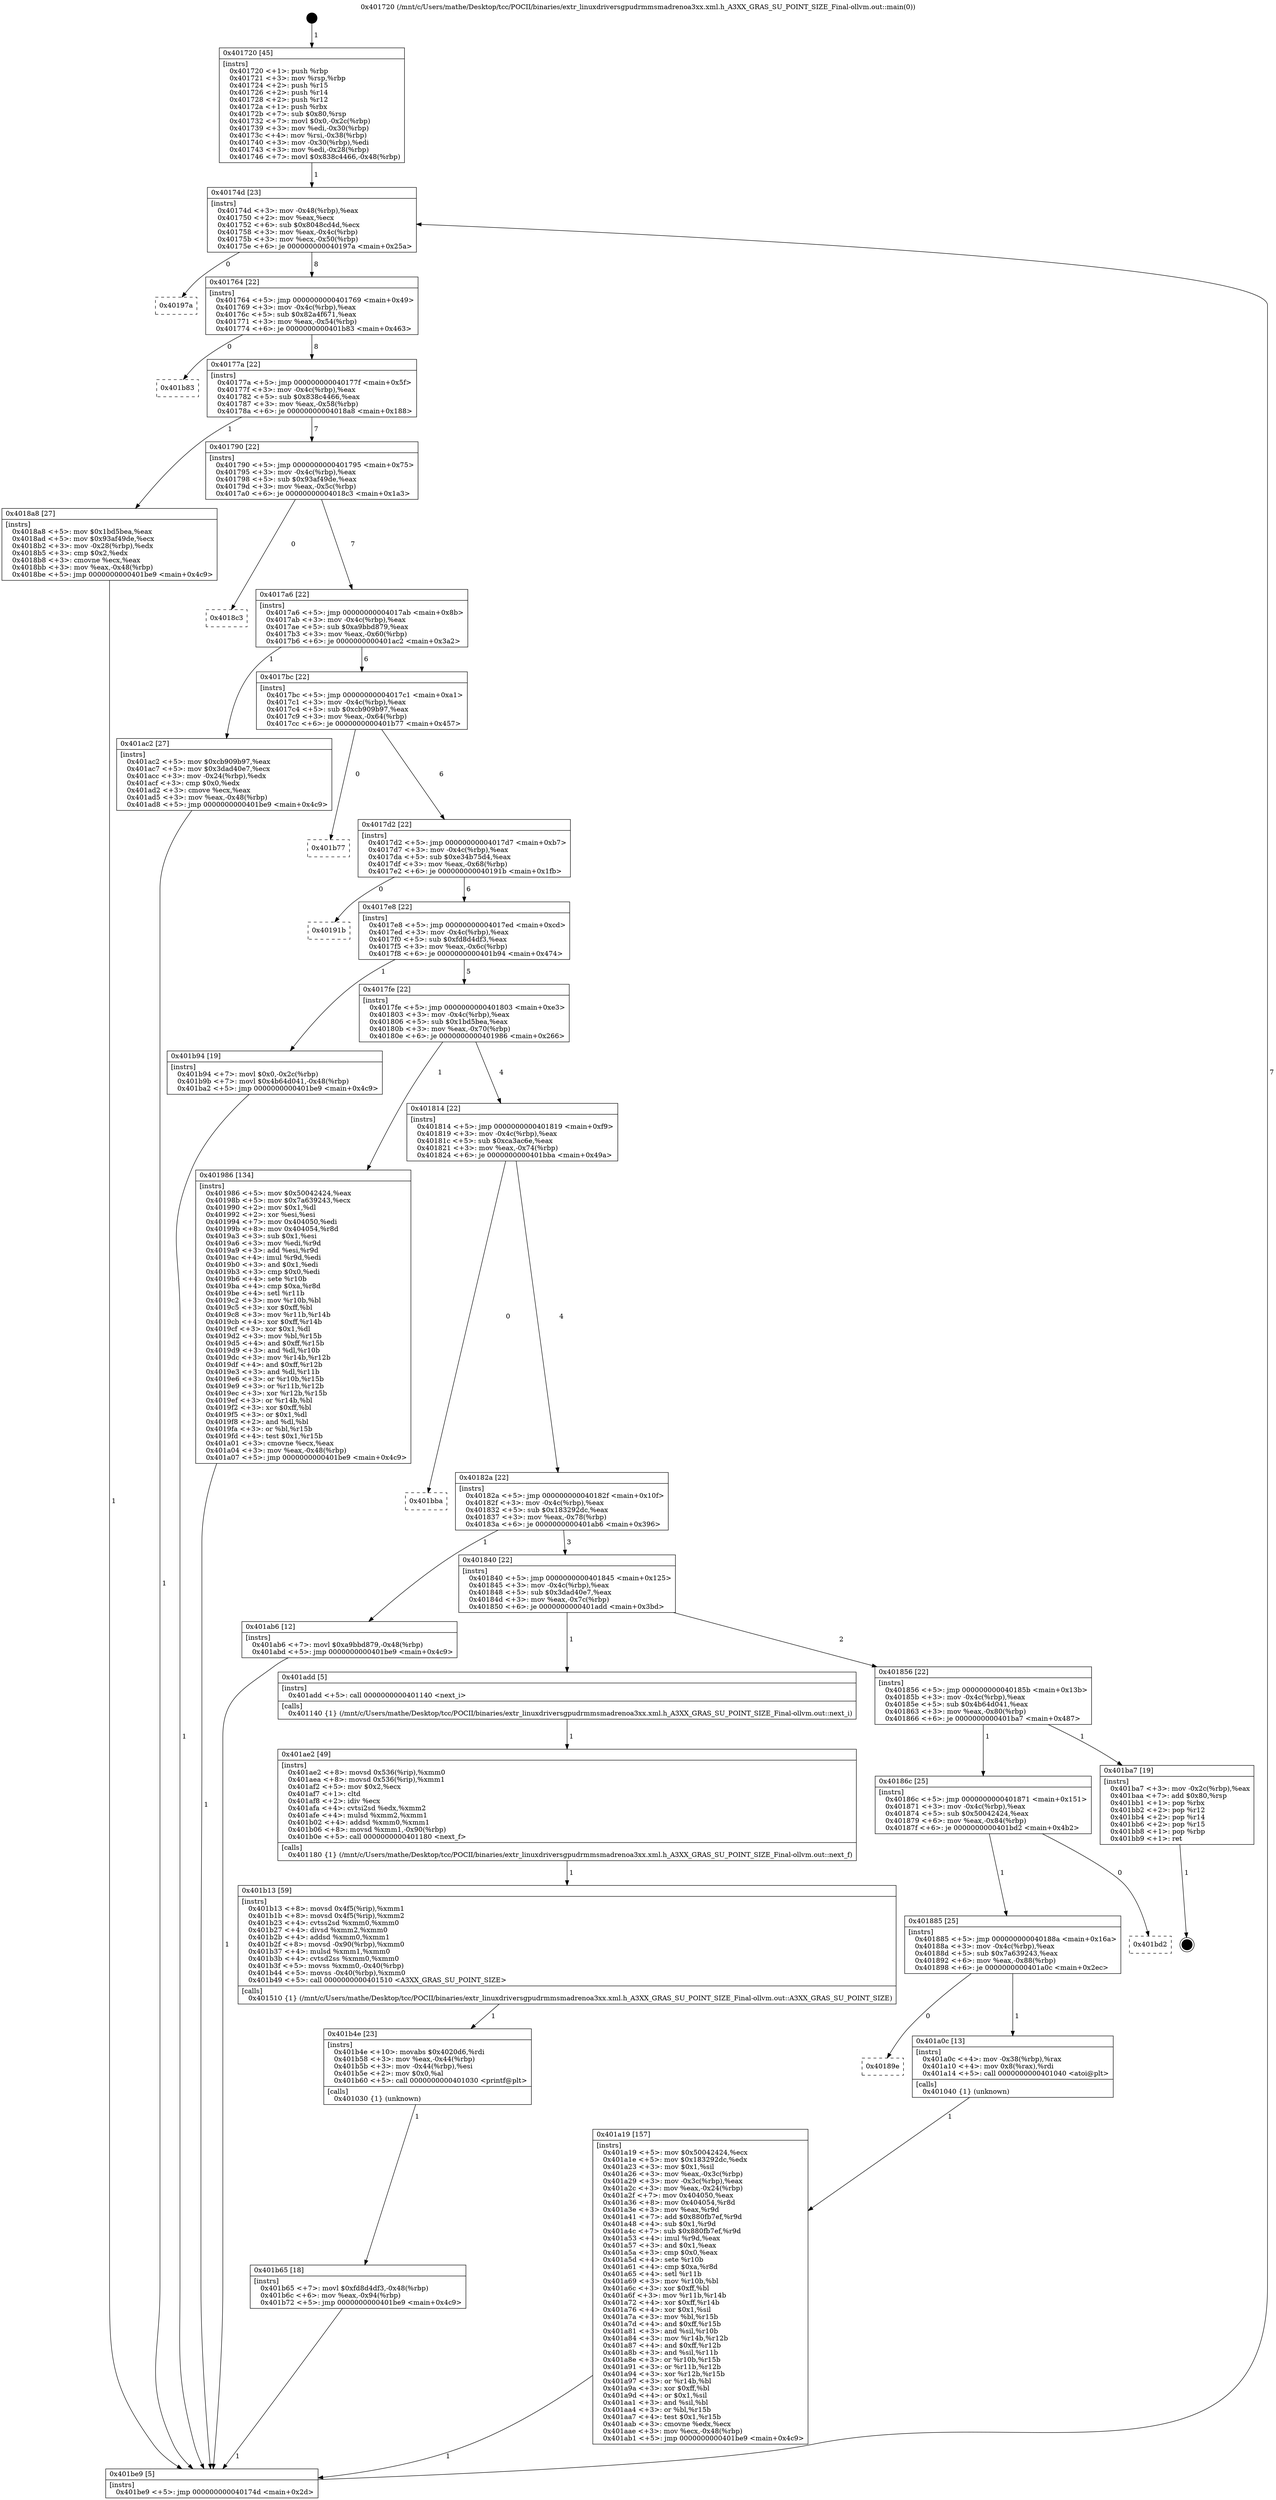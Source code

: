 digraph "0x401720" {
  label = "0x401720 (/mnt/c/Users/mathe/Desktop/tcc/POCII/binaries/extr_linuxdriversgpudrmmsmadrenoa3xx.xml.h_A3XX_GRAS_SU_POINT_SIZE_Final-ollvm.out::main(0))"
  labelloc = "t"
  node[shape=record]

  Entry [label="",width=0.3,height=0.3,shape=circle,fillcolor=black,style=filled]
  "0x40174d" [label="{
     0x40174d [23]\l
     | [instrs]\l
     &nbsp;&nbsp;0x40174d \<+3\>: mov -0x48(%rbp),%eax\l
     &nbsp;&nbsp;0x401750 \<+2\>: mov %eax,%ecx\l
     &nbsp;&nbsp;0x401752 \<+6\>: sub $0x8048cd4d,%ecx\l
     &nbsp;&nbsp;0x401758 \<+3\>: mov %eax,-0x4c(%rbp)\l
     &nbsp;&nbsp;0x40175b \<+3\>: mov %ecx,-0x50(%rbp)\l
     &nbsp;&nbsp;0x40175e \<+6\>: je 000000000040197a \<main+0x25a\>\l
  }"]
  "0x40197a" [label="{
     0x40197a\l
  }", style=dashed]
  "0x401764" [label="{
     0x401764 [22]\l
     | [instrs]\l
     &nbsp;&nbsp;0x401764 \<+5\>: jmp 0000000000401769 \<main+0x49\>\l
     &nbsp;&nbsp;0x401769 \<+3\>: mov -0x4c(%rbp),%eax\l
     &nbsp;&nbsp;0x40176c \<+5\>: sub $0x82a4f671,%eax\l
     &nbsp;&nbsp;0x401771 \<+3\>: mov %eax,-0x54(%rbp)\l
     &nbsp;&nbsp;0x401774 \<+6\>: je 0000000000401b83 \<main+0x463\>\l
  }"]
  Exit [label="",width=0.3,height=0.3,shape=circle,fillcolor=black,style=filled,peripheries=2]
  "0x401b83" [label="{
     0x401b83\l
  }", style=dashed]
  "0x40177a" [label="{
     0x40177a [22]\l
     | [instrs]\l
     &nbsp;&nbsp;0x40177a \<+5\>: jmp 000000000040177f \<main+0x5f\>\l
     &nbsp;&nbsp;0x40177f \<+3\>: mov -0x4c(%rbp),%eax\l
     &nbsp;&nbsp;0x401782 \<+5\>: sub $0x838c4466,%eax\l
     &nbsp;&nbsp;0x401787 \<+3\>: mov %eax,-0x58(%rbp)\l
     &nbsp;&nbsp;0x40178a \<+6\>: je 00000000004018a8 \<main+0x188\>\l
  }"]
  "0x401b65" [label="{
     0x401b65 [18]\l
     | [instrs]\l
     &nbsp;&nbsp;0x401b65 \<+7\>: movl $0xfd8d4df3,-0x48(%rbp)\l
     &nbsp;&nbsp;0x401b6c \<+6\>: mov %eax,-0x94(%rbp)\l
     &nbsp;&nbsp;0x401b72 \<+5\>: jmp 0000000000401be9 \<main+0x4c9\>\l
  }"]
  "0x4018a8" [label="{
     0x4018a8 [27]\l
     | [instrs]\l
     &nbsp;&nbsp;0x4018a8 \<+5\>: mov $0x1bd5bea,%eax\l
     &nbsp;&nbsp;0x4018ad \<+5\>: mov $0x93af49de,%ecx\l
     &nbsp;&nbsp;0x4018b2 \<+3\>: mov -0x28(%rbp),%edx\l
     &nbsp;&nbsp;0x4018b5 \<+3\>: cmp $0x2,%edx\l
     &nbsp;&nbsp;0x4018b8 \<+3\>: cmovne %ecx,%eax\l
     &nbsp;&nbsp;0x4018bb \<+3\>: mov %eax,-0x48(%rbp)\l
     &nbsp;&nbsp;0x4018be \<+5\>: jmp 0000000000401be9 \<main+0x4c9\>\l
  }"]
  "0x401790" [label="{
     0x401790 [22]\l
     | [instrs]\l
     &nbsp;&nbsp;0x401790 \<+5\>: jmp 0000000000401795 \<main+0x75\>\l
     &nbsp;&nbsp;0x401795 \<+3\>: mov -0x4c(%rbp),%eax\l
     &nbsp;&nbsp;0x401798 \<+5\>: sub $0x93af49de,%eax\l
     &nbsp;&nbsp;0x40179d \<+3\>: mov %eax,-0x5c(%rbp)\l
     &nbsp;&nbsp;0x4017a0 \<+6\>: je 00000000004018c3 \<main+0x1a3\>\l
  }"]
  "0x401be9" [label="{
     0x401be9 [5]\l
     | [instrs]\l
     &nbsp;&nbsp;0x401be9 \<+5\>: jmp 000000000040174d \<main+0x2d\>\l
  }"]
  "0x401720" [label="{
     0x401720 [45]\l
     | [instrs]\l
     &nbsp;&nbsp;0x401720 \<+1\>: push %rbp\l
     &nbsp;&nbsp;0x401721 \<+3\>: mov %rsp,%rbp\l
     &nbsp;&nbsp;0x401724 \<+2\>: push %r15\l
     &nbsp;&nbsp;0x401726 \<+2\>: push %r14\l
     &nbsp;&nbsp;0x401728 \<+2\>: push %r12\l
     &nbsp;&nbsp;0x40172a \<+1\>: push %rbx\l
     &nbsp;&nbsp;0x40172b \<+7\>: sub $0x80,%rsp\l
     &nbsp;&nbsp;0x401732 \<+7\>: movl $0x0,-0x2c(%rbp)\l
     &nbsp;&nbsp;0x401739 \<+3\>: mov %edi,-0x30(%rbp)\l
     &nbsp;&nbsp;0x40173c \<+4\>: mov %rsi,-0x38(%rbp)\l
     &nbsp;&nbsp;0x401740 \<+3\>: mov -0x30(%rbp),%edi\l
     &nbsp;&nbsp;0x401743 \<+3\>: mov %edi,-0x28(%rbp)\l
     &nbsp;&nbsp;0x401746 \<+7\>: movl $0x838c4466,-0x48(%rbp)\l
  }"]
  "0x401b4e" [label="{
     0x401b4e [23]\l
     | [instrs]\l
     &nbsp;&nbsp;0x401b4e \<+10\>: movabs $0x4020d6,%rdi\l
     &nbsp;&nbsp;0x401b58 \<+3\>: mov %eax,-0x44(%rbp)\l
     &nbsp;&nbsp;0x401b5b \<+3\>: mov -0x44(%rbp),%esi\l
     &nbsp;&nbsp;0x401b5e \<+2\>: mov $0x0,%al\l
     &nbsp;&nbsp;0x401b60 \<+5\>: call 0000000000401030 \<printf@plt\>\l
     | [calls]\l
     &nbsp;&nbsp;0x401030 \{1\} (unknown)\l
  }"]
  "0x4018c3" [label="{
     0x4018c3\l
  }", style=dashed]
  "0x4017a6" [label="{
     0x4017a6 [22]\l
     | [instrs]\l
     &nbsp;&nbsp;0x4017a6 \<+5\>: jmp 00000000004017ab \<main+0x8b\>\l
     &nbsp;&nbsp;0x4017ab \<+3\>: mov -0x4c(%rbp),%eax\l
     &nbsp;&nbsp;0x4017ae \<+5\>: sub $0xa9bbd879,%eax\l
     &nbsp;&nbsp;0x4017b3 \<+3\>: mov %eax,-0x60(%rbp)\l
     &nbsp;&nbsp;0x4017b6 \<+6\>: je 0000000000401ac2 \<main+0x3a2\>\l
  }"]
  "0x401b13" [label="{
     0x401b13 [59]\l
     | [instrs]\l
     &nbsp;&nbsp;0x401b13 \<+8\>: movsd 0x4f5(%rip),%xmm1\l
     &nbsp;&nbsp;0x401b1b \<+8\>: movsd 0x4f5(%rip),%xmm2\l
     &nbsp;&nbsp;0x401b23 \<+4\>: cvtss2sd %xmm0,%xmm0\l
     &nbsp;&nbsp;0x401b27 \<+4\>: divsd %xmm2,%xmm0\l
     &nbsp;&nbsp;0x401b2b \<+4\>: addsd %xmm0,%xmm1\l
     &nbsp;&nbsp;0x401b2f \<+8\>: movsd -0x90(%rbp),%xmm0\l
     &nbsp;&nbsp;0x401b37 \<+4\>: mulsd %xmm1,%xmm0\l
     &nbsp;&nbsp;0x401b3b \<+4\>: cvtsd2ss %xmm0,%xmm0\l
     &nbsp;&nbsp;0x401b3f \<+5\>: movss %xmm0,-0x40(%rbp)\l
     &nbsp;&nbsp;0x401b44 \<+5\>: movss -0x40(%rbp),%xmm0\l
     &nbsp;&nbsp;0x401b49 \<+5\>: call 0000000000401510 \<A3XX_GRAS_SU_POINT_SIZE\>\l
     | [calls]\l
     &nbsp;&nbsp;0x401510 \{1\} (/mnt/c/Users/mathe/Desktop/tcc/POCII/binaries/extr_linuxdriversgpudrmmsmadrenoa3xx.xml.h_A3XX_GRAS_SU_POINT_SIZE_Final-ollvm.out::A3XX_GRAS_SU_POINT_SIZE)\l
  }"]
  "0x401ac2" [label="{
     0x401ac2 [27]\l
     | [instrs]\l
     &nbsp;&nbsp;0x401ac2 \<+5\>: mov $0xcb909b97,%eax\l
     &nbsp;&nbsp;0x401ac7 \<+5\>: mov $0x3dad40e7,%ecx\l
     &nbsp;&nbsp;0x401acc \<+3\>: mov -0x24(%rbp),%edx\l
     &nbsp;&nbsp;0x401acf \<+3\>: cmp $0x0,%edx\l
     &nbsp;&nbsp;0x401ad2 \<+3\>: cmove %ecx,%eax\l
     &nbsp;&nbsp;0x401ad5 \<+3\>: mov %eax,-0x48(%rbp)\l
     &nbsp;&nbsp;0x401ad8 \<+5\>: jmp 0000000000401be9 \<main+0x4c9\>\l
  }"]
  "0x4017bc" [label="{
     0x4017bc [22]\l
     | [instrs]\l
     &nbsp;&nbsp;0x4017bc \<+5\>: jmp 00000000004017c1 \<main+0xa1\>\l
     &nbsp;&nbsp;0x4017c1 \<+3\>: mov -0x4c(%rbp),%eax\l
     &nbsp;&nbsp;0x4017c4 \<+5\>: sub $0xcb909b97,%eax\l
     &nbsp;&nbsp;0x4017c9 \<+3\>: mov %eax,-0x64(%rbp)\l
     &nbsp;&nbsp;0x4017cc \<+6\>: je 0000000000401b77 \<main+0x457\>\l
  }"]
  "0x401ae2" [label="{
     0x401ae2 [49]\l
     | [instrs]\l
     &nbsp;&nbsp;0x401ae2 \<+8\>: movsd 0x536(%rip),%xmm0\l
     &nbsp;&nbsp;0x401aea \<+8\>: movsd 0x536(%rip),%xmm1\l
     &nbsp;&nbsp;0x401af2 \<+5\>: mov $0x2,%ecx\l
     &nbsp;&nbsp;0x401af7 \<+1\>: cltd\l
     &nbsp;&nbsp;0x401af8 \<+2\>: idiv %ecx\l
     &nbsp;&nbsp;0x401afa \<+4\>: cvtsi2sd %edx,%xmm2\l
     &nbsp;&nbsp;0x401afe \<+4\>: mulsd %xmm2,%xmm1\l
     &nbsp;&nbsp;0x401b02 \<+4\>: addsd %xmm0,%xmm1\l
     &nbsp;&nbsp;0x401b06 \<+8\>: movsd %xmm1,-0x90(%rbp)\l
     &nbsp;&nbsp;0x401b0e \<+5\>: call 0000000000401180 \<next_f\>\l
     | [calls]\l
     &nbsp;&nbsp;0x401180 \{1\} (/mnt/c/Users/mathe/Desktop/tcc/POCII/binaries/extr_linuxdriversgpudrmmsmadrenoa3xx.xml.h_A3XX_GRAS_SU_POINT_SIZE_Final-ollvm.out::next_f)\l
  }"]
  "0x401b77" [label="{
     0x401b77\l
  }", style=dashed]
  "0x4017d2" [label="{
     0x4017d2 [22]\l
     | [instrs]\l
     &nbsp;&nbsp;0x4017d2 \<+5\>: jmp 00000000004017d7 \<main+0xb7\>\l
     &nbsp;&nbsp;0x4017d7 \<+3\>: mov -0x4c(%rbp),%eax\l
     &nbsp;&nbsp;0x4017da \<+5\>: sub $0xe34b75d4,%eax\l
     &nbsp;&nbsp;0x4017df \<+3\>: mov %eax,-0x68(%rbp)\l
     &nbsp;&nbsp;0x4017e2 \<+6\>: je 000000000040191b \<main+0x1fb\>\l
  }"]
  "0x401a19" [label="{
     0x401a19 [157]\l
     | [instrs]\l
     &nbsp;&nbsp;0x401a19 \<+5\>: mov $0x50042424,%ecx\l
     &nbsp;&nbsp;0x401a1e \<+5\>: mov $0x183292dc,%edx\l
     &nbsp;&nbsp;0x401a23 \<+3\>: mov $0x1,%sil\l
     &nbsp;&nbsp;0x401a26 \<+3\>: mov %eax,-0x3c(%rbp)\l
     &nbsp;&nbsp;0x401a29 \<+3\>: mov -0x3c(%rbp),%eax\l
     &nbsp;&nbsp;0x401a2c \<+3\>: mov %eax,-0x24(%rbp)\l
     &nbsp;&nbsp;0x401a2f \<+7\>: mov 0x404050,%eax\l
     &nbsp;&nbsp;0x401a36 \<+8\>: mov 0x404054,%r8d\l
     &nbsp;&nbsp;0x401a3e \<+3\>: mov %eax,%r9d\l
     &nbsp;&nbsp;0x401a41 \<+7\>: add $0x880fb7ef,%r9d\l
     &nbsp;&nbsp;0x401a48 \<+4\>: sub $0x1,%r9d\l
     &nbsp;&nbsp;0x401a4c \<+7\>: sub $0x880fb7ef,%r9d\l
     &nbsp;&nbsp;0x401a53 \<+4\>: imul %r9d,%eax\l
     &nbsp;&nbsp;0x401a57 \<+3\>: and $0x1,%eax\l
     &nbsp;&nbsp;0x401a5a \<+3\>: cmp $0x0,%eax\l
     &nbsp;&nbsp;0x401a5d \<+4\>: sete %r10b\l
     &nbsp;&nbsp;0x401a61 \<+4\>: cmp $0xa,%r8d\l
     &nbsp;&nbsp;0x401a65 \<+4\>: setl %r11b\l
     &nbsp;&nbsp;0x401a69 \<+3\>: mov %r10b,%bl\l
     &nbsp;&nbsp;0x401a6c \<+3\>: xor $0xff,%bl\l
     &nbsp;&nbsp;0x401a6f \<+3\>: mov %r11b,%r14b\l
     &nbsp;&nbsp;0x401a72 \<+4\>: xor $0xff,%r14b\l
     &nbsp;&nbsp;0x401a76 \<+4\>: xor $0x1,%sil\l
     &nbsp;&nbsp;0x401a7a \<+3\>: mov %bl,%r15b\l
     &nbsp;&nbsp;0x401a7d \<+4\>: and $0xff,%r15b\l
     &nbsp;&nbsp;0x401a81 \<+3\>: and %sil,%r10b\l
     &nbsp;&nbsp;0x401a84 \<+3\>: mov %r14b,%r12b\l
     &nbsp;&nbsp;0x401a87 \<+4\>: and $0xff,%r12b\l
     &nbsp;&nbsp;0x401a8b \<+3\>: and %sil,%r11b\l
     &nbsp;&nbsp;0x401a8e \<+3\>: or %r10b,%r15b\l
     &nbsp;&nbsp;0x401a91 \<+3\>: or %r11b,%r12b\l
     &nbsp;&nbsp;0x401a94 \<+3\>: xor %r12b,%r15b\l
     &nbsp;&nbsp;0x401a97 \<+3\>: or %r14b,%bl\l
     &nbsp;&nbsp;0x401a9a \<+3\>: xor $0xff,%bl\l
     &nbsp;&nbsp;0x401a9d \<+4\>: or $0x1,%sil\l
     &nbsp;&nbsp;0x401aa1 \<+3\>: and %sil,%bl\l
     &nbsp;&nbsp;0x401aa4 \<+3\>: or %bl,%r15b\l
     &nbsp;&nbsp;0x401aa7 \<+4\>: test $0x1,%r15b\l
     &nbsp;&nbsp;0x401aab \<+3\>: cmovne %edx,%ecx\l
     &nbsp;&nbsp;0x401aae \<+3\>: mov %ecx,-0x48(%rbp)\l
     &nbsp;&nbsp;0x401ab1 \<+5\>: jmp 0000000000401be9 \<main+0x4c9\>\l
  }"]
  "0x40191b" [label="{
     0x40191b\l
  }", style=dashed]
  "0x4017e8" [label="{
     0x4017e8 [22]\l
     | [instrs]\l
     &nbsp;&nbsp;0x4017e8 \<+5\>: jmp 00000000004017ed \<main+0xcd\>\l
     &nbsp;&nbsp;0x4017ed \<+3\>: mov -0x4c(%rbp),%eax\l
     &nbsp;&nbsp;0x4017f0 \<+5\>: sub $0xfd8d4df3,%eax\l
     &nbsp;&nbsp;0x4017f5 \<+3\>: mov %eax,-0x6c(%rbp)\l
     &nbsp;&nbsp;0x4017f8 \<+6\>: je 0000000000401b94 \<main+0x474\>\l
  }"]
  "0x40189e" [label="{
     0x40189e\l
  }", style=dashed]
  "0x401b94" [label="{
     0x401b94 [19]\l
     | [instrs]\l
     &nbsp;&nbsp;0x401b94 \<+7\>: movl $0x0,-0x2c(%rbp)\l
     &nbsp;&nbsp;0x401b9b \<+7\>: movl $0x4b64d041,-0x48(%rbp)\l
     &nbsp;&nbsp;0x401ba2 \<+5\>: jmp 0000000000401be9 \<main+0x4c9\>\l
  }"]
  "0x4017fe" [label="{
     0x4017fe [22]\l
     | [instrs]\l
     &nbsp;&nbsp;0x4017fe \<+5\>: jmp 0000000000401803 \<main+0xe3\>\l
     &nbsp;&nbsp;0x401803 \<+3\>: mov -0x4c(%rbp),%eax\l
     &nbsp;&nbsp;0x401806 \<+5\>: sub $0x1bd5bea,%eax\l
     &nbsp;&nbsp;0x40180b \<+3\>: mov %eax,-0x70(%rbp)\l
     &nbsp;&nbsp;0x40180e \<+6\>: je 0000000000401986 \<main+0x266\>\l
  }"]
  "0x401a0c" [label="{
     0x401a0c [13]\l
     | [instrs]\l
     &nbsp;&nbsp;0x401a0c \<+4\>: mov -0x38(%rbp),%rax\l
     &nbsp;&nbsp;0x401a10 \<+4\>: mov 0x8(%rax),%rdi\l
     &nbsp;&nbsp;0x401a14 \<+5\>: call 0000000000401040 \<atoi@plt\>\l
     | [calls]\l
     &nbsp;&nbsp;0x401040 \{1\} (unknown)\l
  }"]
  "0x401986" [label="{
     0x401986 [134]\l
     | [instrs]\l
     &nbsp;&nbsp;0x401986 \<+5\>: mov $0x50042424,%eax\l
     &nbsp;&nbsp;0x40198b \<+5\>: mov $0x7a639243,%ecx\l
     &nbsp;&nbsp;0x401990 \<+2\>: mov $0x1,%dl\l
     &nbsp;&nbsp;0x401992 \<+2\>: xor %esi,%esi\l
     &nbsp;&nbsp;0x401994 \<+7\>: mov 0x404050,%edi\l
     &nbsp;&nbsp;0x40199b \<+8\>: mov 0x404054,%r8d\l
     &nbsp;&nbsp;0x4019a3 \<+3\>: sub $0x1,%esi\l
     &nbsp;&nbsp;0x4019a6 \<+3\>: mov %edi,%r9d\l
     &nbsp;&nbsp;0x4019a9 \<+3\>: add %esi,%r9d\l
     &nbsp;&nbsp;0x4019ac \<+4\>: imul %r9d,%edi\l
     &nbsp;&nbsp;0x4019b0 \<+3\>: and $0x1,%edi\l
     &nbsp;&nbsp;0x4019b3 \<+3\>: cmp $0x0,%edi\l
     &nbsp;&nbsp;0x4019b6 \<+4\>: sete %r10b\l
     &nbsp;&nbsp;0x4019ba \<+4\>: cmp $0xa,%r8d\l
     &nbsp;&nbsp;0x4019be \<+4\>: setl %r11b\l
     &nbsp;&nbsp;0x4019c2 \<+3\>: mov %r10b,%bl\l
     &nbsp;&nbsp;0x4019c5 \<+3\>: xor $0xff,%bl\l
     &nbsp;&nbsp;0x4019c8 \<+3\>: mov %r11b,%r14b\l
     &nbsp;&nbsp;0x4019cb \<+4\>: xor $0xff,%r14b\l
     &nbsp;&nbsp;0x4019cf \<+3\>: xor $0x1,%dl\l
     &nbsp;&nbsp;0x4019d2 \<+3\>: mov %bl,%r15b\l
     &nbsp;&nbsp;0x4019d5 \<+4\>: and $0xff,%r15b\l
     &nbsp;&nbsp;0x4019d9 \<+3\>: and %dl,%r10b\l
     &nbsp;&nbsp;0x4019dc \<+3\>: mov %r14b,%r12b\l
     &nbsp;&nbsp;0x4019df \<+4\>: and $0xff,%r12b\l
     &nbsp;&nbsp;0x4019e3 \<+3\>: and %dl,%r11b\l
     &nbsp;&nbsp;0x4019e6 \<+3\>: or %r10b,%r15b\l
     &nbsp;&nbsp;0x4019e9 \<+3\>: or %r11b,%r12b\l
     &nbsp;&nbsp;0x4019ec \<+3\>: xor %r12b,%r15b\l
     &nbsp;&nbsp;0x4019ef \<+3\>: or %r14b,%bl\l
     &nbsp;&nbsp;0x4019f2 \<+3\>: xor $0xff,%bl\l
     &nbsp;&nbsp;0x4019f5 \<+3\>: or $0x1,%dl\l
     &nbsp;&nbsp;0x4019f8 \<+2\>: and %dl,%bl\l
     &nbsp;&nbsp;0x4019fa \<+3\>: or %bl,%r15b\l
     &nbsp;&nbsp;0x4019fd \<+4\>: test $0x1,%r15b\l
     &nbsp;&nbsp;0x401a01 \<+3\>: cmovne %ecx,%eax\l
     &nbsp;&nbsp;0x401a04 \<+3\>: mov %eax,-0x48(%rbp)\l
     &nbsp;&nbsp;0x401a07 \<+5\>: jmp 0000000000401be9 \<main+0x4c9\>\l
  }"]
  "0x401814" [label="{
     0x401814 [22]\l
     | [instrs]\l
     &nbsp;&nbsp;0x401814 \<+5\>: jmp 0000000000401819 \<main+0xf9\>\l
     &nbsp;&nbsp;0x401819 \<+3\>: mov -0x4c(%rbp),%eax\l
     &nbsp;&nbsp;0x40181c \<+5\>: sub $0xca3ac6e,%eax\l
     &nbsp;&nbsp;0x401821 \<+3\>: mov %eax,-0x74(%rbp)\l
     &nbsp;&nbsp;0x401824 \<+6\>: je 0000000000401bba \<main+0x49a\>\l
  }"]
  "0x401885" [label="{
     0x401885 [25]\l
     | [instrs]\l
     &nbsp;&nbsp;0x401885 \<+5\>: jmp 000000000040188a \<main+0x16a\>\l
     &nbsp;&nbsp;0x40188a \<+3\>: mov -0x4c(%rbp),%eax\l
     &nbsp;&nbsp;0x40188d \<+5\>: sub $0x7a639243,%eax\l
     &nbsp;&nbsp;0x401892 \<+6\>: mov %eax,-0x88(%rbp)\l
     &nbsp;&nbsp;0x401898 \<+6\>: je 0000000000401a0c \<main+0x2ec\>\l
  }"]
  "0x401bba" [label="{
     0x401bba\l
  }", style=dashed]
  "0x40182a" [label="{
     0x40182a [22]\l
     | [instrs]\l
     &nbsp;&nbsp;0x40182a \<+5\>: jmp 000000000040182f \<main+0x10f\>\l
     &nbsp;&nbsp;0x40182f \<+3\>: mov -0x4c(%rbp),%eax\l
     &nbsp;&nbsp;0x401832 \<+5\>: sub $0x183292dc,%eax\l
     &nbsp;&nbsp;0x401837 \<+3\>: mov %eax,-0x78(%rbp)\l
     &nbsp;&nbsp;0x40183a \<+6\>: je 0000000000401ab6 \<main+0x396\>\l
  }"]
  "0x401bd2" [label="{
     0x401bd2\l
  }", style=dashed]
  "0x401ab6" [label="{
     0x401ab6 [12]\l
     | [instrs]\l
     &nbsp;&nbsp;0x401ab6 \<+7\>: movl $0xa9bbd879,-0x48(%rbp)\l
     &nbsp;&nbsp;0x401abd \<+5\>: jmp 0000000000401be9 \<main+0x4c9\>\l
  }"]
  "0x401840" [label="{
     0x401840 [22]\l
     | [instrs]\l
     &nbsp;&nbsp;0x401840 \<+5\>: jmp 0000000000401845 \<main+0x125\>\l
     &nbsp;&nbsp;0x401845 \<+3\>: mov -0x4c(%rbp),%eax\l
     &nbsp;&nbsp;0x401848 \<+5\>: sub $0x3dad40e7,%eax\l
     &nbsp;&nbsp;0x40184d \<+3\>: mov %eax,-0x7c(%rbp)\l
     &nbsp;&nbsp;0x401850 \<+6\>: je 0000000000401add \<main+0x3bd\>\l
  }"]
  "0x40186c" [label="{
     0x40186c [25]\l
     | [instrs]\l
     &nbsp;&nbsp;0x40186c \<+5\>: jmp 0000000000401871 \<main+0x151\>\l
     &nbsp;&nbsp;0x401871 \<+3\>: mov -0x4c(%rbp),%eax\l
     &nbsp;&nbsp;0x401874 \<+5\>: sub $0x50042424,%eax\l
     &nbsp;&nbsp;0x401879 \<+6\>: mov %eax,-0x84(%rbp)\l
     &nbsp;&nbsp;0x40187f \<+6\>: je 0000000000401bd2 \<main+0x4b2\>\l
  }"]
  "0x401add" [label="{
     0x401add [5]\l
     | [instrs]\l
     &nbsp;&nbsp;0x401add \<+5\>: call 0000000000401140 \<next_i\>\l
     | [calls]\l
     &nbsp;&nbsp;0x401140 \{1\} (/mnt/c/Users/mathe/Desktop/tcc/POCII/binaries/extr_linuxdriversgpudrmmsmadrenoa3xx.xml.h_A3XX_GRAS_SU_POINT_SIZE_Final-ollvm.out::next_i)\l
  }"]
  "0x401856" [label="{
     0x401856 [22]\l
     | [instrs]\l
     &nbsp;&nbsp;0x401856 \<+5\>: jmp 000000000040185b \<main+0x13b\>\l
     &nbsp;&nbsp;0x40185b \<+3\>: mov -0x4c(%rbp),%eax\l
     &nbsp;&nbsp;0x40185e \<+5\>: sub $0x4b64d041,%eax\l
     &nbsp;&nbsp;0x401863 \<+3\>: mov %eax,-0x80(%rbp)\l
     &nbsp;&nbsp;0x401866 \<+6\>: je 0000000000401ba7 \<main+0x487\>\l
  }"]
  "0x401ba7" [label="{
     0x401ba7 [19]\l
     | [instrs]\l
     &nbsp;&nbsp;0x401ba7 \<+3\>: mov -0x2c(%rbp),%eax\l
     &nbsp;&nbsp;0x401baa \<+7\>: add $0x80,%rsp\l
     &nbsp;&nbsp;0x401bb1 \<+1\>: pop %rbx\l
     &nbsp;&nbsp;0x401bb2 \<+2\>: pop %r12\l
     &nbsp;&nbsp;0x401bb4 \<+2\>: pop %r14\l
     &nbsp;&nbsp;0x401bb6 \<+2\>: pop %r15\l
     &nbsp;&nbsp;0x401bb8 \<+1\>: pop %rbp\l
     &nbsp;&nbsp;0x401bb9 \<+1\>: ret\l
  }"]
  Entry -> "0x401720" [label=" 1"]
  "0x40174d" -> "0x40197a" [label=" 0"]
  "0x40174d" -> "0x401764" [label=" 8"]
  "0x401ba7" -> Exit [label=" 1"]
  "0x401764" -> "0x401b83" [label=" 0"]
  "0x401764" -> "0x40177a" [label=" 8"]
  "0x401b94" -> "0x401be9" [label=" 1"]
  "0x40177a" -> "0x4018a8" [label=" 1"]
  "0x40177a" -> "0x401790" [label=" 7"]
  "0x4018a8" -> "0x401be9" [label=" 1"]
  "0x401720" -> "0x40174d" [label=" 1"]
  "0x401be9" -> "0x40174d" [label=" 7"]
  "0x401b65" -> "0x401be9" [label=" 1"]
  "0x401790" -> "0x4018c3" [label=" 0"]
  "0x401790" -> "0x4017a6" [label=" 7"]
  "0x401b4e" -> "0x401b65" [label=" 1"]
  "0x4017a6" -> "0x401ac2" [label=" 1"]
  "0x4017a6" -> "0x4017bc" [label=" 6"]
  "0x401b13" -> "0x401b4e" [label=" 1"]
  "0x4017bc" -> "0x401b77" [label=" 0"]
  "0x4017bc" -> "0x4017d2" [label=" 6"]
  "0x401ae2" -> "0x401b13" [label=" 1"]
  "0x4017d2" -> "0x40191b" [label=" 0"]
  "0x4017d2" -> "0x4017e8" [label=" 6"]
  "0x401add" -> "0x401ae2" [label=" 1"]
  "0x4017e8" -> "0x401b94" [label=" 1"]
  "0x4017e8" -> "0x4017fe" [label=" 5"]
  "0x401ac2" -> "0x401be9" [label=" 1"]
  "0x4017fe" -> "0x401986" [label=" 1"]
  "0x4017fe" -> "0x401814" [label=" 4"]
  "0x401986" -> "0x401be9" [label=" 1"]
  "0x401ab6" -> "0x401be9" [label=" 1"]
  "0x401814" -> "0x401bba" [label=" 0"]
  "0x401814" -> "0x40182a" [label=" 4"]
  "0x401a0c" -> "0x401a19" [label=" 1"]
  "0x40182a" -> "0x401ab6" [label=" 1"]
  "0x40182a" -> "0x401840" [label=" 3"]
  "0x401885" -> "0x40189e" [label=" 0"]
  "0x401840" -> "0x401add" [label=" 1"]
  "0x401840" -> "0x401856" [label=" 2"]
  "0x401a19" -> "0x401be9" [label=" 1"]
  "0x401856" -> "0x401ba7" [label=" 1"]
  "0x401856" -> "0x40186c" [label=" 1"]
  "0x401885" -> "0x401a0c" [label=" 1"]
  "0x40186c" -> "0x401bd2" [label=" 0"]
  "0x40186c" -> "0x401885" [label=" 1"]
}
